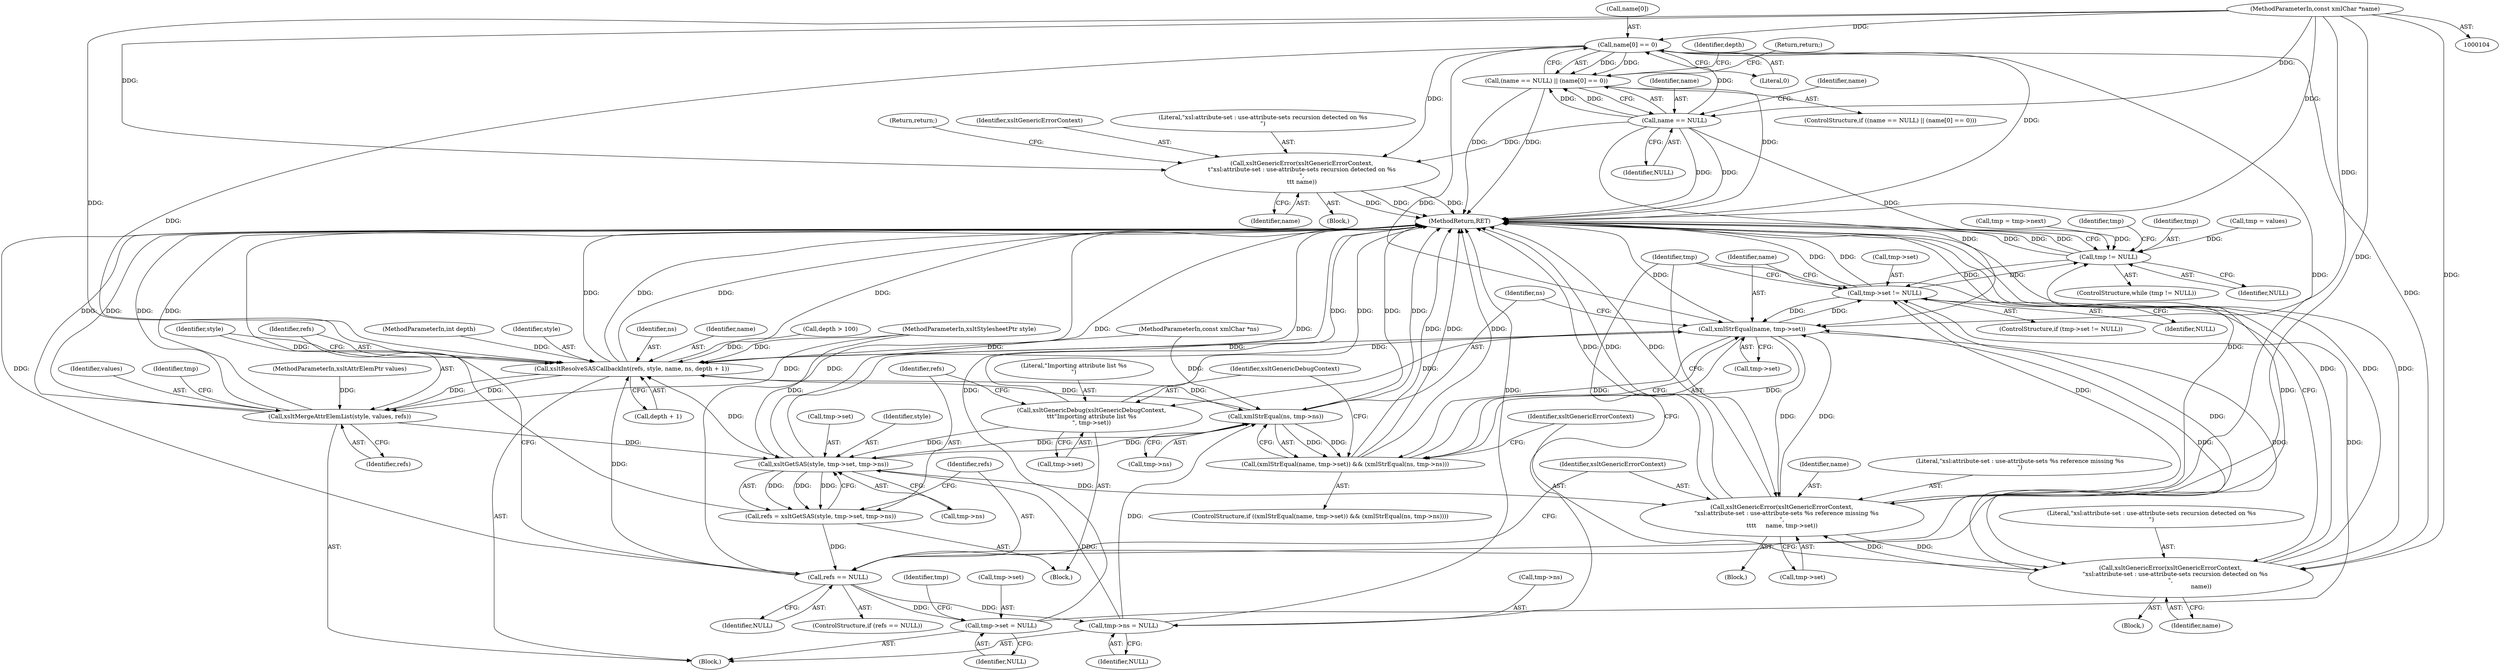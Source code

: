digraph "0_Chrome_96dbafe288dbe2f0cc45fa3c39daf6d0c37acbab_12@array" {
"1000121" [label="(Call,name[0] == 0)"];
"1000118" [label="(Call,name == NULL)"];
"1000107" [label="(MethodParameterIn,const xmlChar *name)"];
"1000117" [label="(Call,(name == NULL) || (name[0] == 0))"];
"1000132" [label="(Call,xsltGenericError(xsltGenericErrorContext,\n\t\"xsl:attribute-set : use-attribute-sets recursion detected on %s\n\",\n\t\t\t name))"];
"1000151" [label="(Call,xmlStrEqual(name, tmp->set))"];
"1000143" [label="(Call,tmp->set != NULL)"];
"1000138" [label="(Call,tmp != NULL)"];
"1000185" [label="(Call,refs == NULL)"];
"1000198" [label="(Call,xsltResolveSASCallbackInt(refs, style, name, ns, depth + 1))"];
"1000156" [label="(Call,xmlStrEqual(ns, tmp->ns))"];
"1000150" [label="(Call,(xmlStrEqual(name, tmp->set)) && (xmlStrEqual(ns, tmp->ns)))"];
"1000176" [label="(Call,xsltGetSAS(style, tmp->set, tmp->ns))"];
"1000174" [label="(Call,refs = xsltGetSAS(style, tmp->set, tmp->ns))"];
"1000189" [label="(Call,xsltGenericError(xsltGenericErrorContext,\n     \"xsl:attribute-set : use-attribute-sets %s reference missing %s\n\",\n\t\t\t\t     name, tmp->set))"];
"1000162" [label="(Call,xsltGenericError(xsltGenericErrorContext,\n     \"xsl:attribute-set : use-attribute-sets recursion detected on %s\n\",\n                                 name))"];
"1000206" [label="(Call,xsltMergeAttrElemList(style, values, refs))"];
"1000210" [label="(Call,tmp->set = NULL)"];
"1000215" [label="(Call,tmp->ns = NULL)"];
"1000168" [label="(Call,xsltGenericDebug(xsltGenericDebugContext,\n\t\t\t\"Importing attribute list %s\n\", tmp->set))"];
"1000128" [label="(Call,depth > 100)"];
"1000220" [label="(Call,tmp = tmp->next)"];
"1000151" [label="(Call,xmlStrEqual(name, tmp->set))"];
"1000186" [label="(Identifier,refs)"];
"1000137" [label="(ControlStructure,while (tmp != NULL))"];
"1000212" [label="(Identifier,tmp)"];
"1000117" [label="(Call,(name == NULL) || (name[0] == 0))"];
"1000210" [label="(Call,tmp->set = NULL)"];
"1000219" [label="(Identifier,NULL)"];
"1000156" [label="(Call,xmlStrEqual(ns, tmp->ns))"];
"1000118" [label="(Call,name == NULL)"];
"1000211" [label="(Call,tmp->set)"];
"1000178" [label="(Call,tmp->set)"];
"1000217" [label="(Identifier,tmp)"];
"1000162" [label="(Call,xsltGenericError(xsltGenericErrorContext,\n     \"xsl:attribute-set : use-attribute-sets recursion detected on %s\n\",\n                                 name))"];
"1000116" [label="(ControlStructure,if ((name == NULL) || (name[0] == 0)))"];
"1000176" [label="(Call,xsltGetSAS(style, tmp->set, tmp->ns))"];
"1000132" [label="(Call,xsltGenericError(xsltGenericErrorContext,\n\t\"xsl:attribute-set : use-attribute-sets recursion detected on %s\n\",\n\t\t\t name))"];
"1000170" [label="(Literal,\"Importing attribute list %s\n\")"];
"1000145" [label="(Identifier,tmp)"];
"1000209" [label="(Identifier,refs)"];
"1000123" [label="(Identifier,name)"];
"1000144" [label="(Call,tmp->set)"];
"1000126" [label="(Return,return;)"];
"1000177" [label="(Identifier,style)"];
"1000143" [label="(Call,tmp->set != NULL)"];
"1000167" [label="(Block,)"];
"1000215" [label="(Call,tmp->ns = NULL)"];
"1000206" [label="(Call,xsltMergeAttrElemList(style, values, refs))"];
"1000109" [label="(MethodParameterIn,int depth)"];
"1000171" [label="(Call,tmp->set)"];
"1000189" [label="(Call,xsltGenericError(xsltGenericErrorContext,\n     \"xsl:attribute-set : use-attribute-sets %s reference missing %s\n\",\n\t\t\t\t     name, tmp->set))"];
"1000120" [label="(Identifier,NULL)"];
"1000161" [label="(Block,)"];
"1000142" [label="(ControlStructure,if (tmp->set != NULL))"];
"1000164" [label="(Literal,\"xsl:attribute-set : use-attribute-sets recursion detected on %s\n\")"];
"1000119" [label="(Identifier,name)"];
"1000136" [label="(Return,return;)"];
"1000216" [label="(Call,tmp->ns)"];
"1000169" [label="(Identifier,xsltGenericDebugContext)"];
"1000200" [label="(Identifier,style)"];
"1000168" [label="(Call,xsltGenericDebug(xsltGenericDebugContext,\n\t\t\t\"Importing attribute list %s\n\", tmp->set))"];
"1000149" [label="(ControlStructure,if ((xmlStrEqual(name, tmp->set)) && (xmlStrEqual(ns, tmp->ns))))"];
"1000192" [label="(Identifier,name)"];
"1000175" [label="(Identifier,refs)"];
"1000122" [label="(Call,name[0])"];
"1000157" [label="(Identifier,ns)"];
"1000190" [label="(Identifier,xsltGenericErrorContext)"];
"1000147" [label="(Identifier,NULL)"];
"1000108" [label="(MethodParameterIn,const xmlChar *ns)"];
"1000153" [label="(Call,tmp->set)"];
"1000133" [label="(Identifier,xsltGenericErrorContext)"];
"1000131" [label="(Block,)"];
"1000107" [label="(MethodParameterIn,const xmlChar *name)"];
"1000106" [label="(MethodParameterIn,xsltStylesheetPtr style)"];
"1000134" [label="(Literal,\"xsl:attribute-set : use-attribute-sets recursion detected on %s\n\")"];
"1000152" [label="(Identifier,name)"];
"1000174" [label="(Call,refs = xsltGetSAS(style, tmp->set, tmp->ns))"];
"1000150" [label="(Call,(xmlStrEqual(name, tmp->set)) && (xmlStrEqual(ns, tmp->ns)))"];
"1000105" [label="(MethodParameterIn,xsltAttrElemPtr values)"];
"1000158" [label="(Call,tmp->ns)"];
"1000208" [label="(Identifier,values)"];
"1000121" [label="(Call,name[0] == 0)"];
"1000139" [label="(Identifier,tmp)"];
"1000197" [label="(Block,)"];
"1000188" [label="(Block,)"];
"1000198" [label="(Call,xsltResolveSASCallbackInt(refs, style, name, ns, depth + 1))"];
"1000221" [label="(Identifier,tmp)"];
"1000191" [label="(Literal,\"xsl:attribute-set : use-attribute-sets %s reference missing %s\n\")"];
"1000225" [label="(MethodReturn,RET)"];
"1000140" [label="(Identifier,NULL)"];
"1000165" [label="(Identifier,name)"];
"1000113" [label="(Call,tmp = values)"];
"1000184" [label="(ControlStructure,if (refs == NULL))"];
"1000138" [label="(Call,tmp != NULL)"];
"1000135" [label="(Identifier,name)"];
"1000214" [label="(Identifier,NULL)"];
"1000203" [label="(Call,depth + 1)"];
"1000129" [label="(Identifier,depth)"];
"1000207" [label="(Identifier,style)"];
"1000125" [label="(Literal,0)"];
"1000187" [label="(Identifier,NULL)"];
"1000163" [label="(Identifier,xsltGenericErrorContext)"];
"1000202" [label="(Identifier,ns)"];
"1000201" [label="(Identifier,name)"];
"1000185" [label="(Call,refs == NULL)"];
"1000199" [label="(Identifier,refs)"];
"1000193" [label="(Call,tmp->set)"];
"1000181" [label="(Call,tmp->ns)"];
"1000121" -> "1000117"  [label="AST: "];
"1000121" -> "1000125"  [label="CFG: "];
"1000122" -> "1000121"  [label="AST: "];
"1000125" -> "1000121"  [label="AST: "];
"1000117" -> "1000121"  [label="CFG: "];
"1000121" -> "1000225"  [label="DDG: "];
"1000121" -> "1000117"  [label="DDG: "];
"1000121" -> "1000117"  [label="DDG: "];
"1000118" -> "1000121"  [label="DDG: "];
"1000107" -> "1000121"  [label="DDG: "];
"1000121" -> "1000132"  [label="DDG: "];
"1000121" -> "1000151"  [label="DDG: "];
"1000121" -> "1000162"  [label="DDG: "];
"1000121" -> "1000189"  [label="DDG: "];
"1000121" -> "1000198"  [label="DDG: "];
"1000118" -> "1000117"  [label="AST: "];
"1000118" -> "1000120"  [label="CFG: "];
"1000119" -> "1000118"  [label="AST: "];
"1000120" -> "1000118"  [label="AST: "];
"1000123" -> "1000118"  [label="CFG: "];
"1000117" -> "1000118"  [label="CFG: "];
"1000118" -> "1000225"  [label="DDG: "];
"1000118" -> "1000225"  [label="DDG: "];
"1000118" -> "1000117"  [label="DDG: "];
"1000118" -> "1000117"  [label="DDG: "];
"1000107" -> "1000118"  [label="DDG: "];
"1000118" -> "1000132"  [label="DDG: "];
"1000118" -> "1000138"  [label="DDG: "];
"1000118" -> "1000151"  [label="DDG: "];
"1000107" -> "1000104"  [label="AST: "];
"1000107" -> "1000225"  [label="DDG: "];
"1000107" -> "1000132"  [label="DDG: "];
"1000107" -> "1000151"  [label="DDG: "];
"1000107" -> "1000162"  [label="DDG: "];
"1000107" -> "1000189"  [label="DDG: "];
"1000107" -> "1000198"  [label="DDG: "];
"1000117" -> "1000116"  [label="AST: "];
"1000126" -> "1000117"  [label="CFG: "];
"1000129" -> "1000117"  [label="CFG: "];
"1000117" -> "1000225"  [label="DDG: "];
"1000117" -> "1000225"  [label="DDG: "];
"1000117" -> "1000225"  [label="DDG: "];
"1000132" -> "1000131"  [label="AST: "];
"1000132" -> "1000135"  [label="CFG: "];
"1000133" -> "1000132"  [label="AST: "];
"1000134" -> "1000132"  [label="AST: "];
"1000135" -> "1000132"  [label="AST: "];
"1000136" -> "1000132"  [label="CFG: "];
"1000132" -> "1000225"  [label="DDG: "];
"1000132" -> "1000225"  [label="DDG: "];
"1000132" -> "1000225"  [label="DDG: "];
"1000151" -> "1000150"  [label="AST: "];
"1000151" -> "1000153"  [label="CFG: "];
"1000152" -> "1000151"  [label="AST: "];
"1000153" -> "1000151"  [label="AST: "];
"1000157" -> "1000151"  [label="CFG: "];
"1000150" -> "1000151"  [label="CFG: "];
"1000151" -> "1000225"  [label="DDG: "];
"1000151" -> "1000143"  [label="DDG: "];
"1000151" -> "1000150"  [label="DDG: "];
"1000151" -> "1000150"  [label="DDG: "];
"1000198" -> "1000151"  [label="DDG: "];
"1000189" -> "1000151"  [label="DDG: "];
"1000162" -> "1000151"  [label="DDG: "];
"1000143" -> "1000151"  [label="DDG: "];
"1000151" -> "1000162"  [label="DDG: "];
"1000151" -> "1000168"  [label="DDG: "];
"1000151" -> "1000189"  [label="DDG: "];
"1000151" -> "1000198"  [label="DDG: "];
"1000143" -> "1000142"  [label="AST: "];
"1000143" -> "1000147"  [label="CFG: "];
"1000144" -> "1000143"  [label="AST: "];
"1000147" -> "1000143"  [label="AST: "];
"1000152" -> "1000143"  [label="CFG: "];
"1000221" -> "1000143"  [label="CFG: "];
"1000143" -> "1000225"  [label="DDG: "];
"1000143" -> "1000225"  [label="DDG: "];
"1000143" -> "1000138"  [label="DDG: "];
"1000189" -> "1000143"  [label="DDG: "];
"1000210" -> "1000143"  [label="DDG: "];
"1000138" -> "1000143"  [label="DDG: "];
"1000143" -> "1000185"  [label="DDG: "];
"1000138" -> "1000137"  [label="AST: "];
"1000138" -> "1000140"  [label="CFG: "];
"1000139" -> "1000138"  [label="AST: "];
"1000140" -> "1000138"  [label="AST: "];
"1000145" -> "1000138"  [label="CFG: "];
"1000225" -> "1000138"  [label="CFG: "];
"1000138" -> "1000225"  [label="DDG: "];
"1000138" -> "1000225"  [label="DDG: "];
"1000138" -> "1000225"  [label="DDG: "];
"1000220" -> "1000138"  [label="DDG: "];
"1000113" -> "1000138"  [label="DDG: "];
"1000185" -> "1000138"  [label="DDG: "];
"1000185" -> "1000184"  [label="AST: "];
"1000185" -> "1000187"  [label="CFG: "];
"1000186" -> "1000185"  [label="AST: "];
"1000187" -> "1000185"  [label="AST: "];
"1000190" -> "1000185"  [label="CFG: "];
"1000199" -> "1000185"  [label="CFG: "];
"1000185" -> "1000225"  [label="DDG: "];
"1000185" -> "1000225"  [label="DDG: "];
"1000174" -> "1000185"  [label="DDG: "];
"1000185" -> "1000198"  [label="DDG: "];
"1000185" -> "1000210"  [label="DDG: "];
"1000185" -> "1000215"  [label="DDG: "];
"1000198" -> "1000197"  [label="AST: "];
"1000198" -> "1000203"  [label="CFG: "];
"1000199" -> "1000198"  [label="AST: "];
"1000200" -> "1000198"  [label="AST: "];
"1000201" -> "1000198"  [label="AST: "];
"1000202" -> "1000198"  [label="AST: "];
"1000203" -> "1000198"  [label="AST: "];
"1000207" -> "1000198"  [label="CFG: "];
"1000198" -> "1000225"  [label="DDG: "];
"1000198" -> "1000225"  [label="DDG: "];
"1000198" -> "1000225"  [label="DDG: "];
"1000198" -> "1000225"  [label="DDG: "];
"1000198" -> "1000156"  [label="DDG: "];
"1000176" -> "1000198"  [label="DDG: "];
"1000106" -> "1000198"  [label="DDG: "];
"1000156" -> "1000198"  [label="DDG: "];
"1000108" -> "1000198"  [label="DDG: "];
"1000128" -> "1000198"  [label="DDG: "];
"1000109" -> "1000198"  [label="DDG: "];
"1000198" -> "1000206"  [label="DDG: "];
"1000198" -> "1000206"  [label="DDG: "];
"1000156" -> "1000150"  [label="AST: "];
"1000156" -> "1000158"  [label="CFG: "];
"1000157" -> "1000156"  [label="AST: "];
"1000158" -> "1000156"  [label="AST: "];
"1000150" -> "1000156"  [label="CFG: "];
"1000156" -> "1000225"  [label="DDG: "];
"1000156" -> "1000225"  [label="DDG: "];
"1000156" -> "1000150"  [label="DDG: "];
"1000156" -> "1000150"  [label="DDG: "];
"1000108" -> "1000156"  [label="DDG: "];
"1000215" -> "1000156"  [label="DDG: "];
"1000176" -> "1000156"  [label="DDG: "];
"1000156" -> "1000176"  [label="DDG: "];
"1000150" -> "1000149"  [label="AST: "];
"1000163" -> "1000150"  [label="CFG: "];
"1000169" -> "1000150"  [label="CFG: "];
"1000150" -> "1000225"  [label="DDG: "];
"1000150" -> "1000225"  [label="DDG: "];
"1000150" -> "1000225"  [label="DDG: "];
"1000176" -> "1000174"  [label="AST: "];
"1000176" -> "1000181"  [label="CFG: "];
"1000177" -> "1000176"  [label="AST: "];
"1000178" -> "1000176"  [label="AST: "];
"1000181" -> "1000176"  [label="AST: "];
"1000174" -> "1000176"  [label="CFG: "];
"1000176" -> "1000225"  [label="DDG: "];
"1000176" -> "1000225"  [label="DDG: "];
"1000176" -> "1000174"  [label="DDG: "];
"1000176" -> "1000174"  [label="DDG: "];
"1000176" -> "1000174"  [label="DDG: "];
"1000206" -> "1000176"  [label="DDG: "];
"1000106" -> "1000176"  [label="DDG: "];
"1000168" -> "1000176"  [label="DDG: "];
"1000215" -> "1000176"  [label="DDG: "];
"1000176" -> "1000189"  [label="DDG: "];
"1000174" -> "1000167"  [label="AST: "];
"1000175" -> "1000174"  [label="AST: "];
"1000186" -> "1000174"  [label="CFG: "];
"1000174" -> "1000225"  [label="DDG: "];
"1000189" -> "1000188"  [label="AST: "];
"1000189" -> "1000193"  [label="CFG: "];
"1000190" -> "1000189"  [label="AST: "];
"1000191" -> "1000189"  [label="AST: "];
"1000192" -> "1000189"  [label="AST: "];
"1000193" -> "1000189"  [label="AST: "];
"1000221" -> "1000189"  [label="CFG: "];
"1000189" -> "1000225"  [label="DDG: "];
"1000189" -> "1000225"  [label="DDG: "];
"1000189" -> "1000225"  [label="DDG: "];
"1000189" -> "1000225"  [label="DDG: "];
"1000189" -> "1000162"  [label="DDG: "];
"1000162" -> "1000189"  [label="DDG: "];
"1000162" -> "1000161"  [label="AST: "];
"1000162" -> "1000165"  [label="CFG: "];
"1000163" -> "1000162"  [label="AST: "];
"1000164" -> "1000162"  [label="AST: "];
"1000165" -> "1000162"  [label="AST: "];
"1000221" -> "1000162"  [label="CFG: "];
"1000162" -> "1000225"  [label="DDG: "];
"1000162" -> "1000225"  [label="DDG: "];
"1000162" -> "1000225"  [label="DDG: "];
"1000206" -> "1000197"  [label="AST: "];
"1000206" -> "1000209"  [label="CFG: "];
"1000207" -> "1000206"  [label="AST: "];
"1000208" -> "1000206"  [label="AST: "];
"1000209" -> "1000206"  [label="AST: "];
"1000212" -> "1000206"  [label="CFG: "];
"1000206" -> "1000225"  [label="DDG: "];
"1000206" -> "1000225"  [label="DDG: "];
"1000206" -> "1000225"  [label="DDG: "];
"1000206" -> "1000225"  [label="DDG: "];
"1000106" -> "1000206"  [label="DDG: "];
"1000105" -> "1000206"  [label="DDG: "];
"1000210" -> "1000197"  [label="AST: "];
"1000210" -> "1000214"  [label="CFG: "];
"1000211" -> "1000210"  [label="AST: "];
"1000214" -> "1000210"  [label="AST: "];
"1000217" -> "1000210"  [label="CFG: "];
"1000210" -> "1000225"  [label="DDG: "];
"1000215" -> "1000197"  [label="AST: "];
"1000215" -> "1000219"  [label="CFG: "];
"1000216" -> "1000215"  [label="AST: "];
"1000219" -> "1000215"  [label="AST: "];
"1000221" -> "1000215"  [label="CFG: "];
"1000215" -> "1000225"  [label="DDG: "];
"1000168" -> "1000167"  [label="AST: "];
"1000168" -> "1000171"  [label="CFG: "];
"1000169" -> "1000168"  [label="AST: "];
"1000170" -> "1000168"  [label="AST: "];
"1000171" -> "1000168"  [label="AST: "];
"1000175" -> "1000168"  [label="CFG: "];
"1000168" -> "1000225"  [label="DDG: "];
"1000168" -> "1000225"  [label="DDG: "];
}
